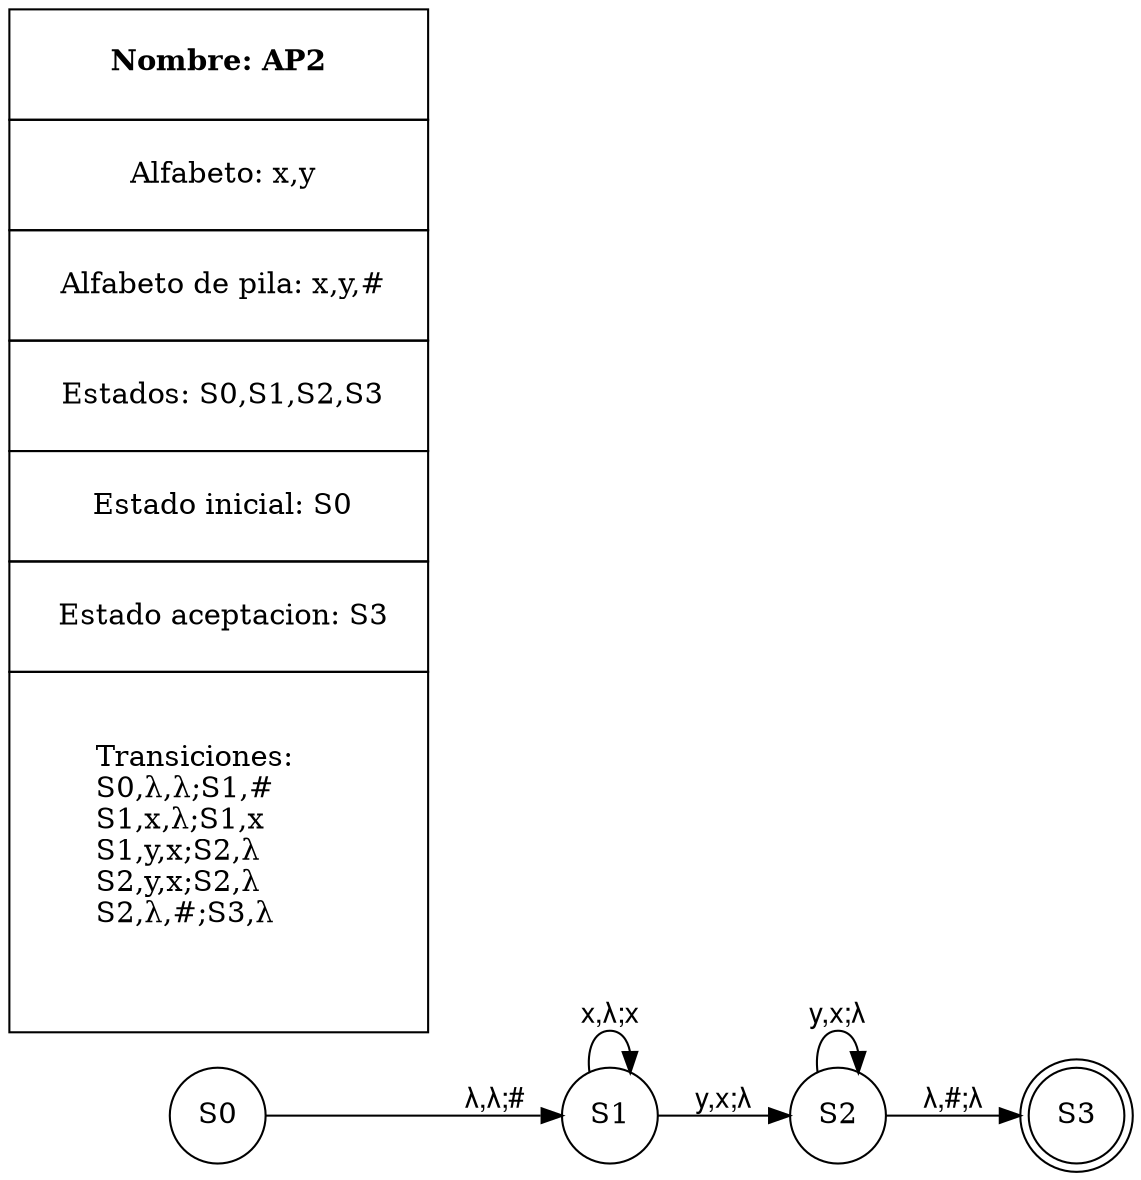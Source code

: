 digraph grafo_afd {      fontname="Helvetica,Arial,sans-serif"     edge [fontname="Helvetica,Arial,sans-serif"]	    rankdir=LR;	    S3 [shape=doublecircle]     	node [shape = circle];     S0 -> S1 [label = "λ,λ;#"];     S1 -> S1 [label = "x,λ;x"];     S1 -> S2 [label = "y,x;λ"];     S2 -> S2 [label = "y,x;λ"];     S2 -> S3 [label = "λ,#;λ"];     AP2 [            fillcolor="#ff880022"            label=<<table border="0" cellborder="1" cellspacing="0" cellpadding="18">             <tr> <td> <b>Nombre: AP2</b> </td> </tr>             <tr> <td> Alfabeto: x,y</td> </tr>            <tr> <td> Alfabeto de pila: x,y,#</td> </tr>            <tr> <td> Estados: S0,S1,S2,S3</td> </tr>             <tr> <td> Estado inicial: S0</td> </tr>             <tr> <td> Estado aceptacion: S3</td> </tr>             <tr> <td align="left">             <br align="left"/>     Transiciones:<br align="left"/>     S0,λ,λ;S1,# <br align="left"/>     S1,x,λ;S1,x <br align="left"/>     S1,y,x;S2,λ <br align="left"/>     S2,y,x;S2,λ <br align="left"/>     S2,λ,#;S3,λ <br align="left"/>            <br align="left"/>            </td> </tr>            </table>>             shape=plain ]}
